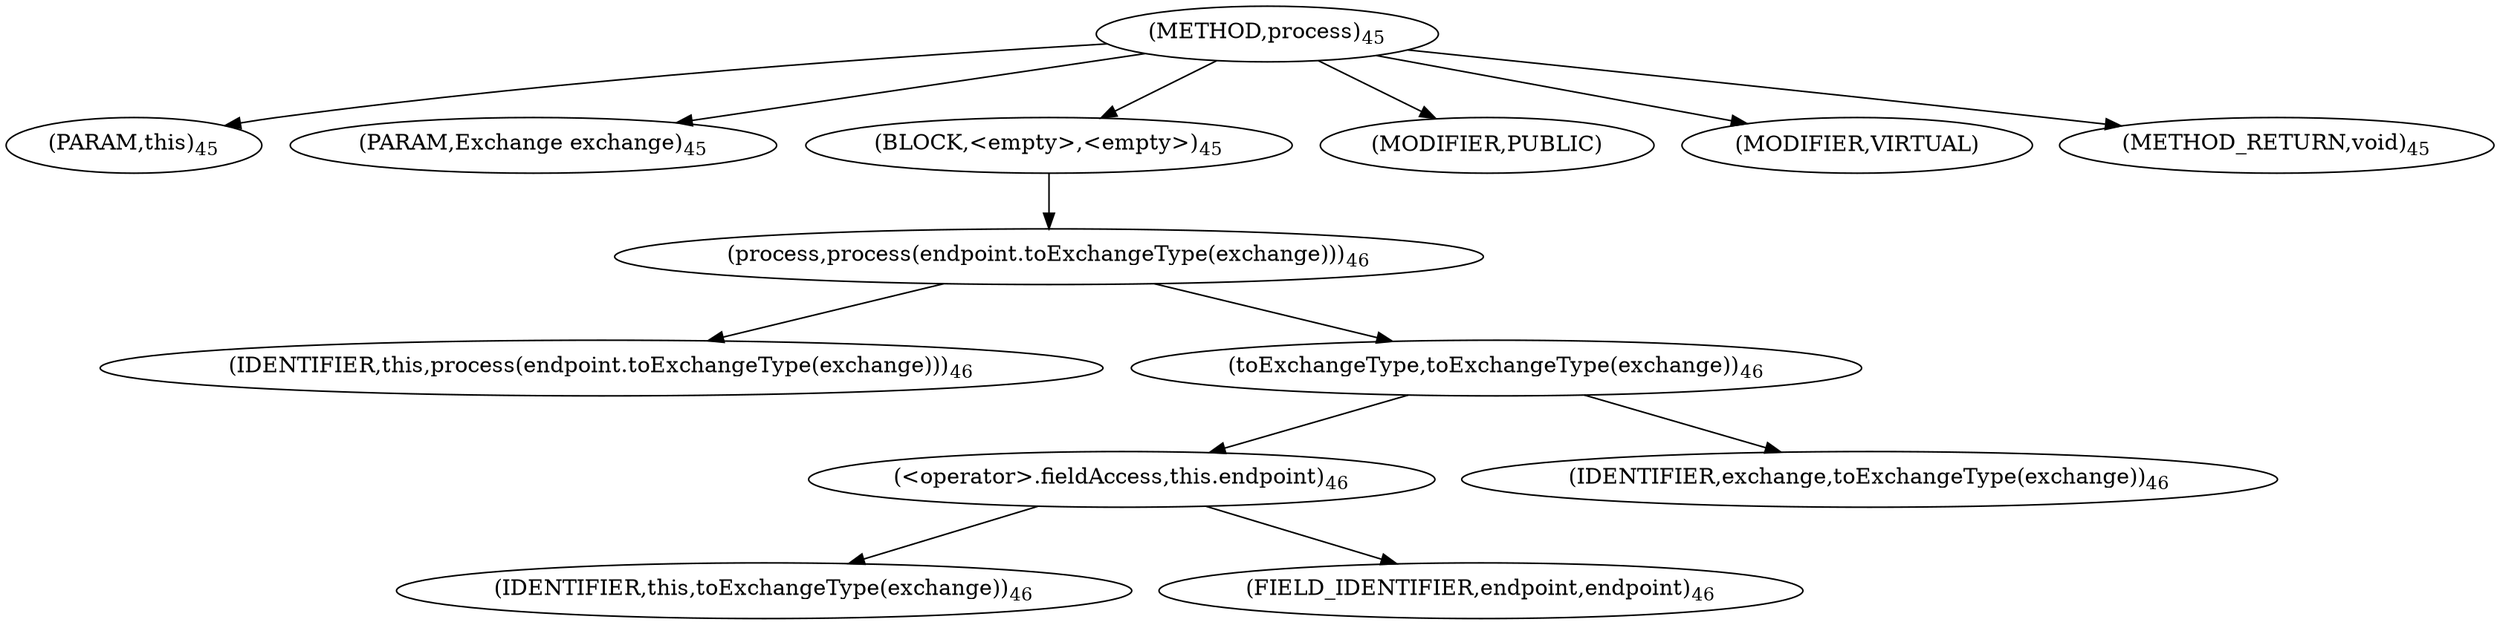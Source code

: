 digraph "process" {  
"36" [label = <(METHOD,process)<SUB>45</SUB>> ]
"7" [label = <(PARAM,this)<SUB>45</SUB>> ]
"37" [label = <(PARAM,Exchange exchange)<SUB>45</SUB>> ]
"38" [label = <(BLOCK,&lt;empty&gt;,&lt;empty&gt;)<SUB>45</SUB>> ]
"39" [label = <(process,process(endpoint.toExchangeType(exchange)))<SUB>46</SUB>> ]
"6" [label = <(IDENTIFIER,this,process(endpoint.toExchangeType(exchange)))<SUB>46</SUB>> ]
"40" [label = <(toExchangeType,toExchangeType(exchange))<SUB>46</SUB>> ]
"41" [label = <(&lt;operator&gt;.fieldAccess,this.endpoint)<SUB>46</SUB>> ]
"42" [label = <(IDENTIFIER,this,toExchangeType(exchange))<SUB>46</SUB>> ]
"43" [label = <(FIELD_IDENTIFIER,endpoint,endpoint)<SUB>46</SUB>> ]
"44" [label = <(IDENTIFIER,exchange,toExchangeType(exchange))<SUB>46</SUB>> ]
"45" [label = <(MODIFIER,PUBLIC)> ]
"46" [label = <(MODIFIER,VIRTUAL)> ]
"47" [label = <(METHOD_RETURN,void)<SUB>45</SUB>> ]
  "36" -> "7" 
  "36" -> "37" 
  "36" -> "38" 
  "36" -> "45" 
  "36" -> "46" 
  "36" -> "47" 
  "38" -> "39" 
  "39" -> "6" 
  "39" -> "40" 
  "40" -> "41" 
  "40" -> "44" 
  "41" -> "42" 
  "41" -> "43" 
}
